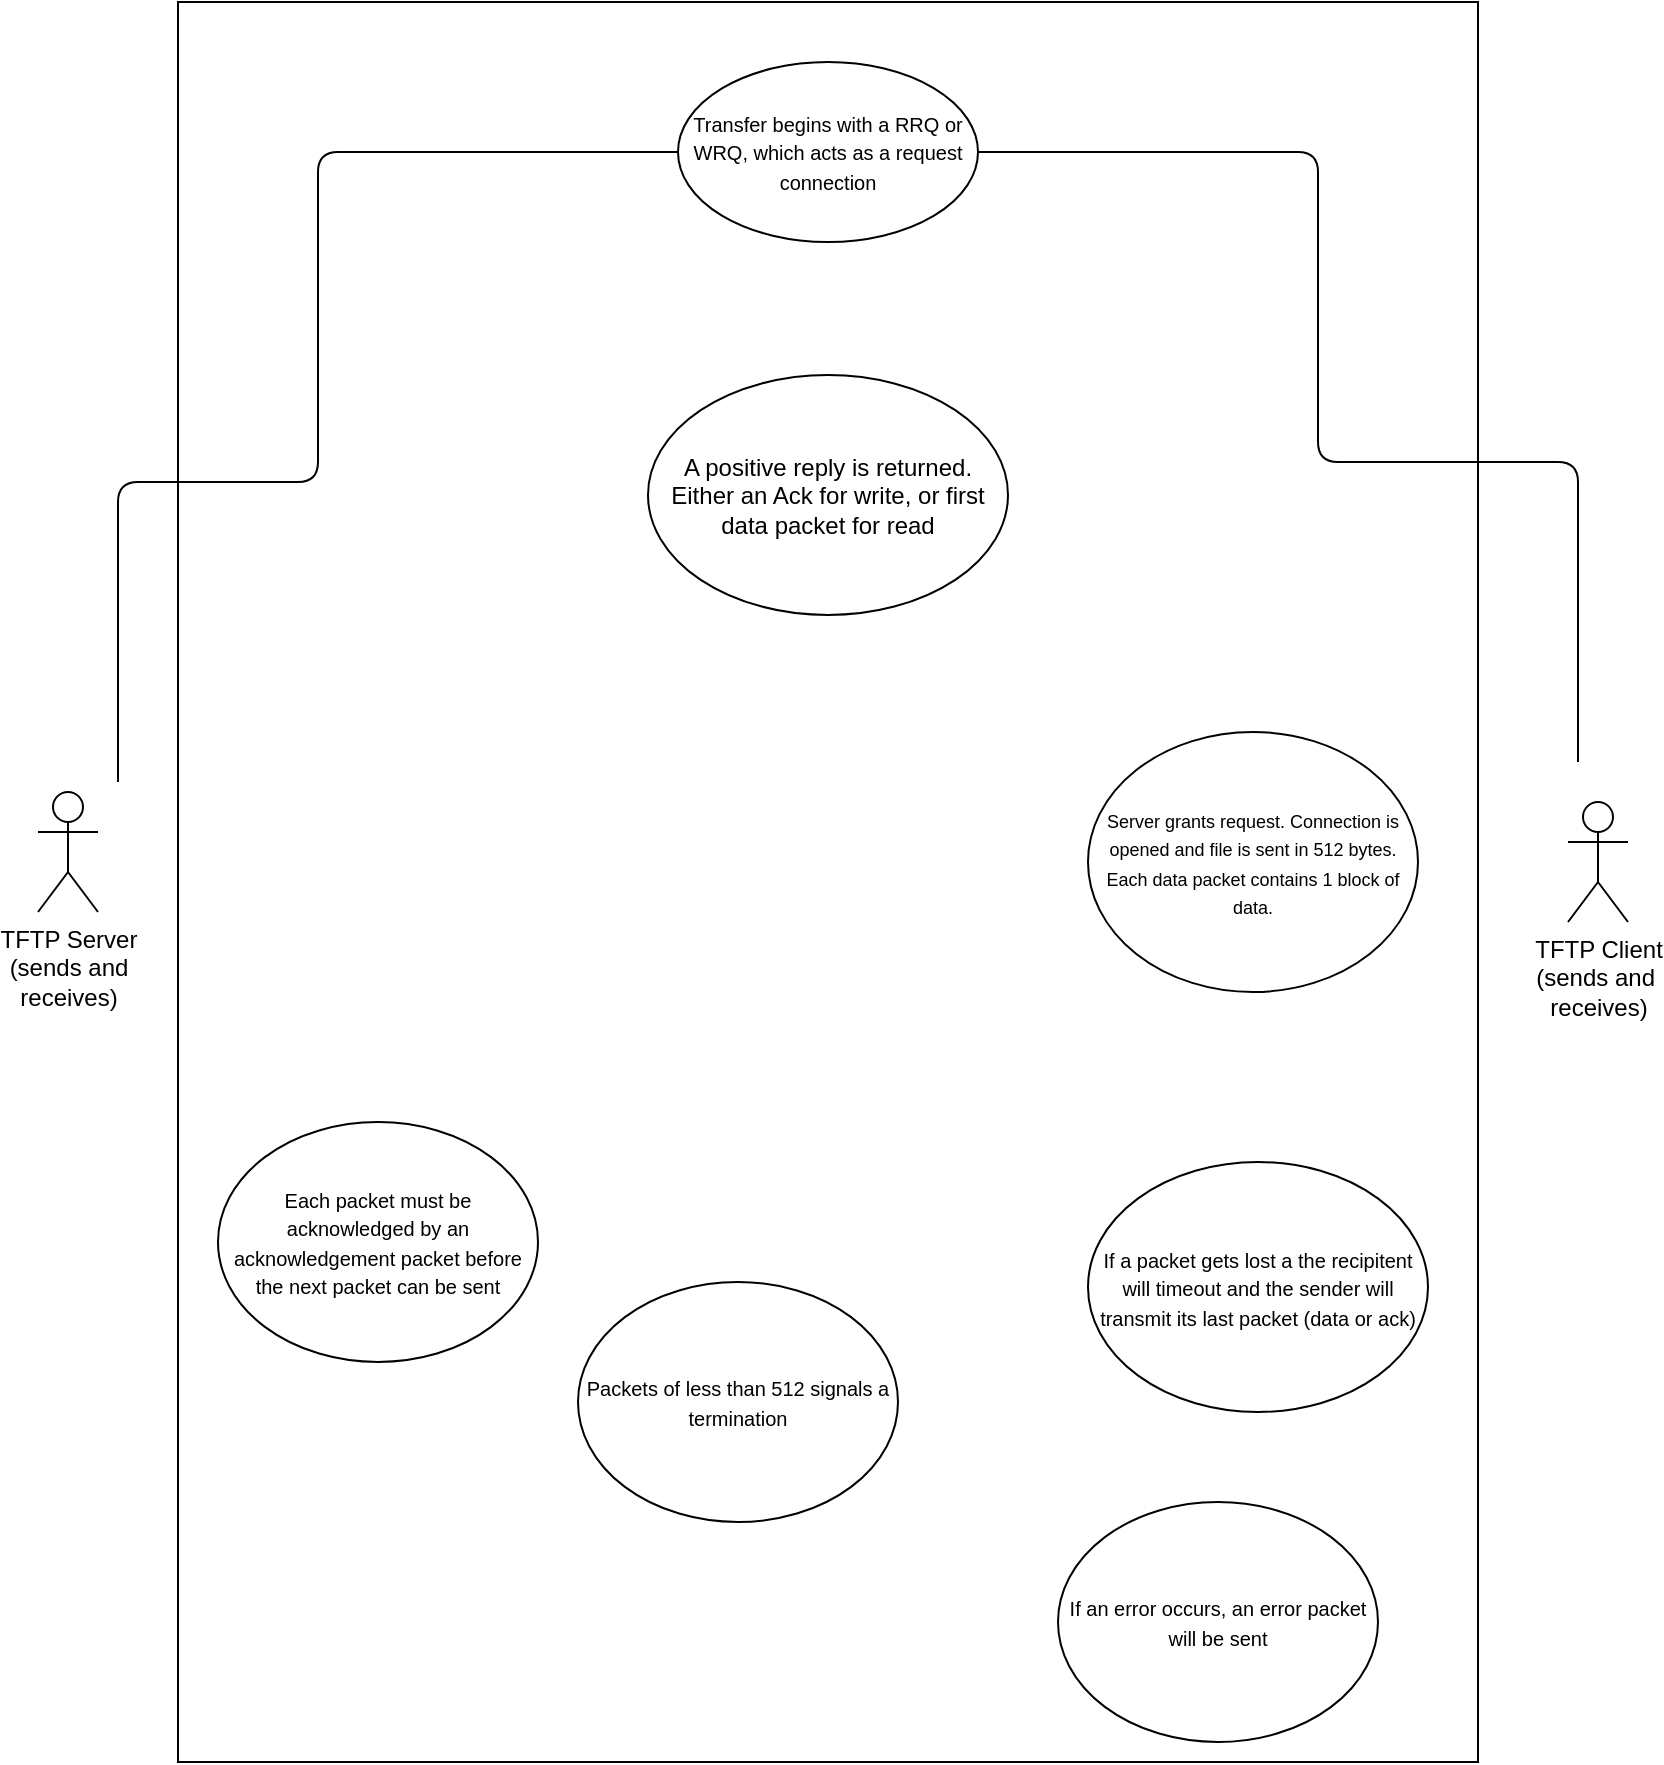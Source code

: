 <mxfile version="10.6.6" type="github"><diagram id="8WvEkjwii8oPMGirg9OZ" name="Page-1"><mxGraphModel dx="1522" dy="838" grid="1" gridSize="10" guides="1" tooltips="1" connect="1" arrows="1" fold="1" page="1" pageScale="1" pageWidth="850" pageHeight="1100" math="0" shadow="0"><root><mxCell id="0"/><mxCell id="1" parent="0"/><mxCell id="wTC4rTAF9Z5WhaN4-giU-2" value="" style="rounded=0;whiteSpace=wrap;html=1;" vertex="1" parent="1"><mxGeometry x="100" y="20" width="650" height="880" as="geometry"/></mxCell><mxCell id="wTC4rTAF9Z5WhaN4-giU-3" value="TFTP Server&lt;br&gt;(sends and &lt;br&gt;receives)&lt;br&gt;" style="shape=umlActor;verticalLabelPosition=bottom;labelBackgroundColor=#ffffff;verticalAlign=top;html=1;outlineConnect=0;" vertex="1" parent="1"><mxGeometry x="30" y="415" width="30" height="60" as="geometry"/></mxCell><mxCell id="wTC4rTAF9Z5WhaN4-giU-4" value="TFTP Client&lt;br&gt;(sends and&amp;nbsp;&lt;br&gt;receives)&lt;br&gt;" style="shape=umlActor;verticalLabelPosition=bottom;labelBackgroundColor=#ffffff;verticalAlign=top;html=1;outlineConnect=0;" vertex="1" parent="1"><mxGeometry x="795" y="420" width="30" height="60" as="geometry"/></mxCell><mxCell id="wTC4rTAF9Z5WhaN4-giU-5" value="&lt;font style=&quot;font-size: 10px&quot;&gt;Transfer begins with a RRQ or WRQ, which acts as a request connection&lt;/font&gt;" style="ellipse;whiteSpace=wrap;html=1;" vertex="1" parent="1"><mxGeometry x="350" y="50" width="150" height="90" as="geometry"/></mxCell><mxCell id="wTC4rTAF9Z5WhaN4-giU-6" value="&lt;font style=&quot;font-size: 9px&quot;&gt;Server grants request. Connection is opened and file is sent in 512 bytes. Each data packet contains 1 block of data.&lt;/font&gt;" style="ellipse;whiteSpace=wrap;html=1;" vertex="1" parent="1"><mxGeometry x="555" y="385" width="165" height="130" as="geometry"/></mxCell><mxCell id="wTC4rTAF9Z5WhaN4-giU-7" value="&lt;span style=&quot;font-size: 10px&quot;&gt;Each packet must be acknowledged by an acknowledgement&amp;nbsp;packet before the next packet can be sent&lt;/span&gt;" style="ellipse;whiteSpace=wrap;html=1;" vertex="1" parent="1"><mxGeometry x="120" y="580" width="160" height="120" as="geometry"/></mxCell><mxCell id="wTC4rTAF9Z5WhaN4-giU-8" value="&lt;span style=&quot;font-size: 10px&quot;&gt;Packets of less than 512 signals a termination&lt;/span&gt;" style="ellipse;whiteSpace=wrap;html=1;" vertex="1" parent="1"><mxGeometry x="300" y="660" width="160" height="120" as="geometry"/></mxCell><mxCell id="wTC4rTAF9Z5WhaN4-giU-9" value="&lt;span style=&quot;font-size: 10px&quot;&gt;If a packet gets lost a the recipitent will timeout and the sender will transmit its last packet (data or ack)&lt;/span&gt;" style="ellipse;whiteSpace=wrap;html=1;" vertex="1" parent="1"><mxGeometry x="555" y="600" width="170" height="125" as="geometry"/></mxCell><mxCell id="wTC4rTAF9Z5WhaN4-giU-10" value="&lt;span style=&quot;font-size: 10px&quot;&gt;If an error occurs, an error packet will be sent&lt;/span&gt;" style="ellipse;whiteSpace=wrap;html=1;" vertex="1" parent="1"><mxGeometry x="540" y="770" width="160" height="120" as="geometry"/></mxCell><mxCell id="wTC4rTAF9Z5WhaN4-giU-11" value="" style="endArrow=none;html=1;entryX=0;entryY=0.5;entryDx=0;entryDy=0;" edge="1" parent="1" target="wTC4rTAF9Z5WhaN4-giU-5"><mxGeometry width="50" height="50" relative="1" as="geometry"><mxPoint x="70" y="410" as="sourcePoint"/><mxPoint x="60" y="920" as="targetPoint"/><Array as="points"><mxPoint x="70" y="260"/><mxPoint x="170" y="260"/><mxPoint x="170" y="95"/></Array></mxGeometry></mxCell><mxCell id="wTC4rTAF9Z5WhaN4-giU-12" value="" style="endArrow=none;html=1;entryX=1;entryY=0.5;entryDx=0;entryDy=0;" edge="1" parent="1" target="wTC4rTAF9Z5WhaN4-giU-5"><mxGeometry width="50" height="50" relative="1" as="geometry"><mxPoint x="800" y="400" as="sourcePoint"/><mxPoint x="360" y="105" as="targetPoint"/><Array as="points"><mxPoint x="800" y="250"/><mxPoint x="670" y="250"/><mxPoint x="670" y="95"/></Array></mxGeometry></mxCell><mxCell id="wTC4rTAF9Z5WhaN4-giU-13" value="A positive reply is returned. Either an Ack for write, or first data packet for read" style="ellipse;whiteSpace=wrap;html=1;" vertex="1" parent="1"><mxGeometry x="335" y="206.5" width="180" height="120" as="geometry"/></mxCell></root></mxGraphModel></diagram></mxfile>